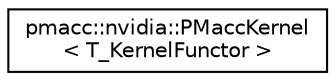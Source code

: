 digraph "Graphical Class Hierarchy"
{
 // LATEX_PDF_SIZE
  edge [fontname="Helvetica",fontsize="10",labelfontname="Helvetica",labelfontsize="10"];
  node [fontname="Helvetica",fontsize="10",shape=record];
  rankdir="LR";
  Node0 [label="pmacc::nvidia::PMaccKernel\l\< T_KernelFunctor \>",height=0.2,width=0.4,color="black", fillcolor="white", style="filled",URL="$structpmacc_1_1nvidia_1_1_p_macc_kernel.html",tooltip=" "];
}
